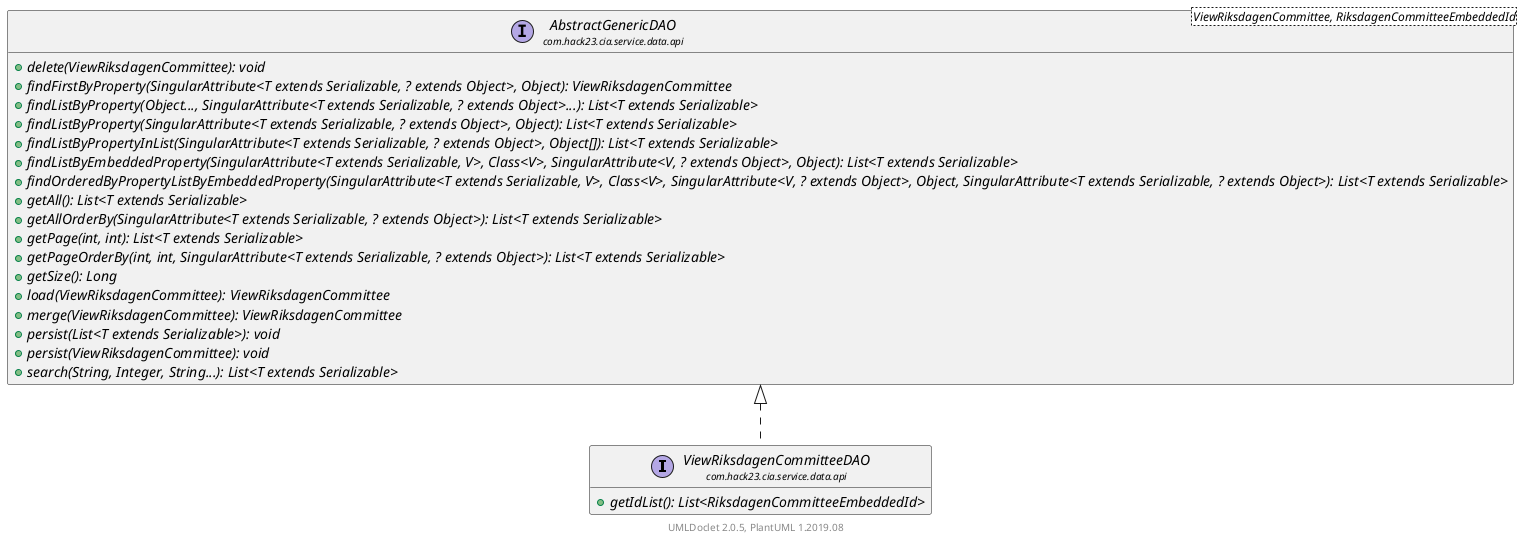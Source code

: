 @startuml
    set namespaceSeparator none
    hide empty fields
    hide empty methods

    interface "<size:14>ViewRiksdagenCommitteeDAO\n<size:10>com.hack23.cia.service.data.api" as com.hack23.cia.service.data.api.ViewRiksdagenCommitteeDAO [[ViewRiksdagenCommitteeDAO.html]] {
        {abstract} +getIdList(): List<RiksdagenCommitteeEmbeddedId>
    }

    interface "<size:14>AbstractGenericDAO\n<size:10>com.hack23.cia.service.data.api" as com.hack23.cia.service.data.api.AbstractGenericDAO<ViewRiksdagenCommittee, RiksdagenCommitteeEmbeddedId> [[AbstractGenericDAO.html]] {
        {abstract} +delete(ViewRiksdagenCommittee): void
        {abstract} +findFirstByProperty(SingularAttribute<T extends Serializable, ? extends Object>, Object): ViewRiksdagenCommittee
        {abstract} +findListByProperty(Object..., SingularAttribute<T extends Serializable, ? extends Object>...): List<T extends Serializable>
        {abstract} +findListByProperty(SingularAttribute<T extends Serializable, ? extends Object>, Object): List<T extends Serializable>
        {abstract} +findListByPropertyInList(SingularAttribute<T extends Serializable, ? extends Object>, Object[]): List<T extends Serializable>
        {abstract} +findListByEmbeddedProperty(SingularAttribute<T extends Serializable, V>, Class<V>, SingularAttribute<V, ? extends Object>, Object): List<T extends Serializable>
        {abstract} +findOrderedByPropertyListByEmbeddedProperty(SingularAttribute<T extends Serializable, V>, Class<V>, SingularAttribute<V, ? extends Object>, Object, SingularAttribute<T extends Serializable, ? extends Object>): List<T extends Serializable>
        {abstract} +getAll(): List<T extends Serializable>
        {abstract} +getAllOrderBy(SingularAttribute<T extends Serializable, ? extends Object>): List<T extends Serializable>
        {abstract} +getPage(int, int): List<T extends Serializable>
        {abstract} +getPageOrderBy(int, int, SingularAttribute<T extends Serializable, ? extends Object>): List<T extends Serializable>
        {abstract} +getSize(): Long
        {abstract} +load(ViewRiksdagenCommittee): ViewRiksdagenCommittee
        {abstract} +merge(ViewRiksdagenCommittee): ViewRiksdagenCommittee
        {abstract} +persist(List<T extends Serializable>): void
        {abstract} +persist(ViewRiksdagenCommittee): void
        {abstract} +search(String, Integer, String...): List<T extends Serializable>
    }

    com.hack23.cia.service.data.api.AbstractGenericDAO <|.. com.hack23.cia.service.data.api.ViewRiksdagenCommitteeDAO

    center footer UMLDoclet 2.0.5, PlantUML 1.2019.08
@enduml
